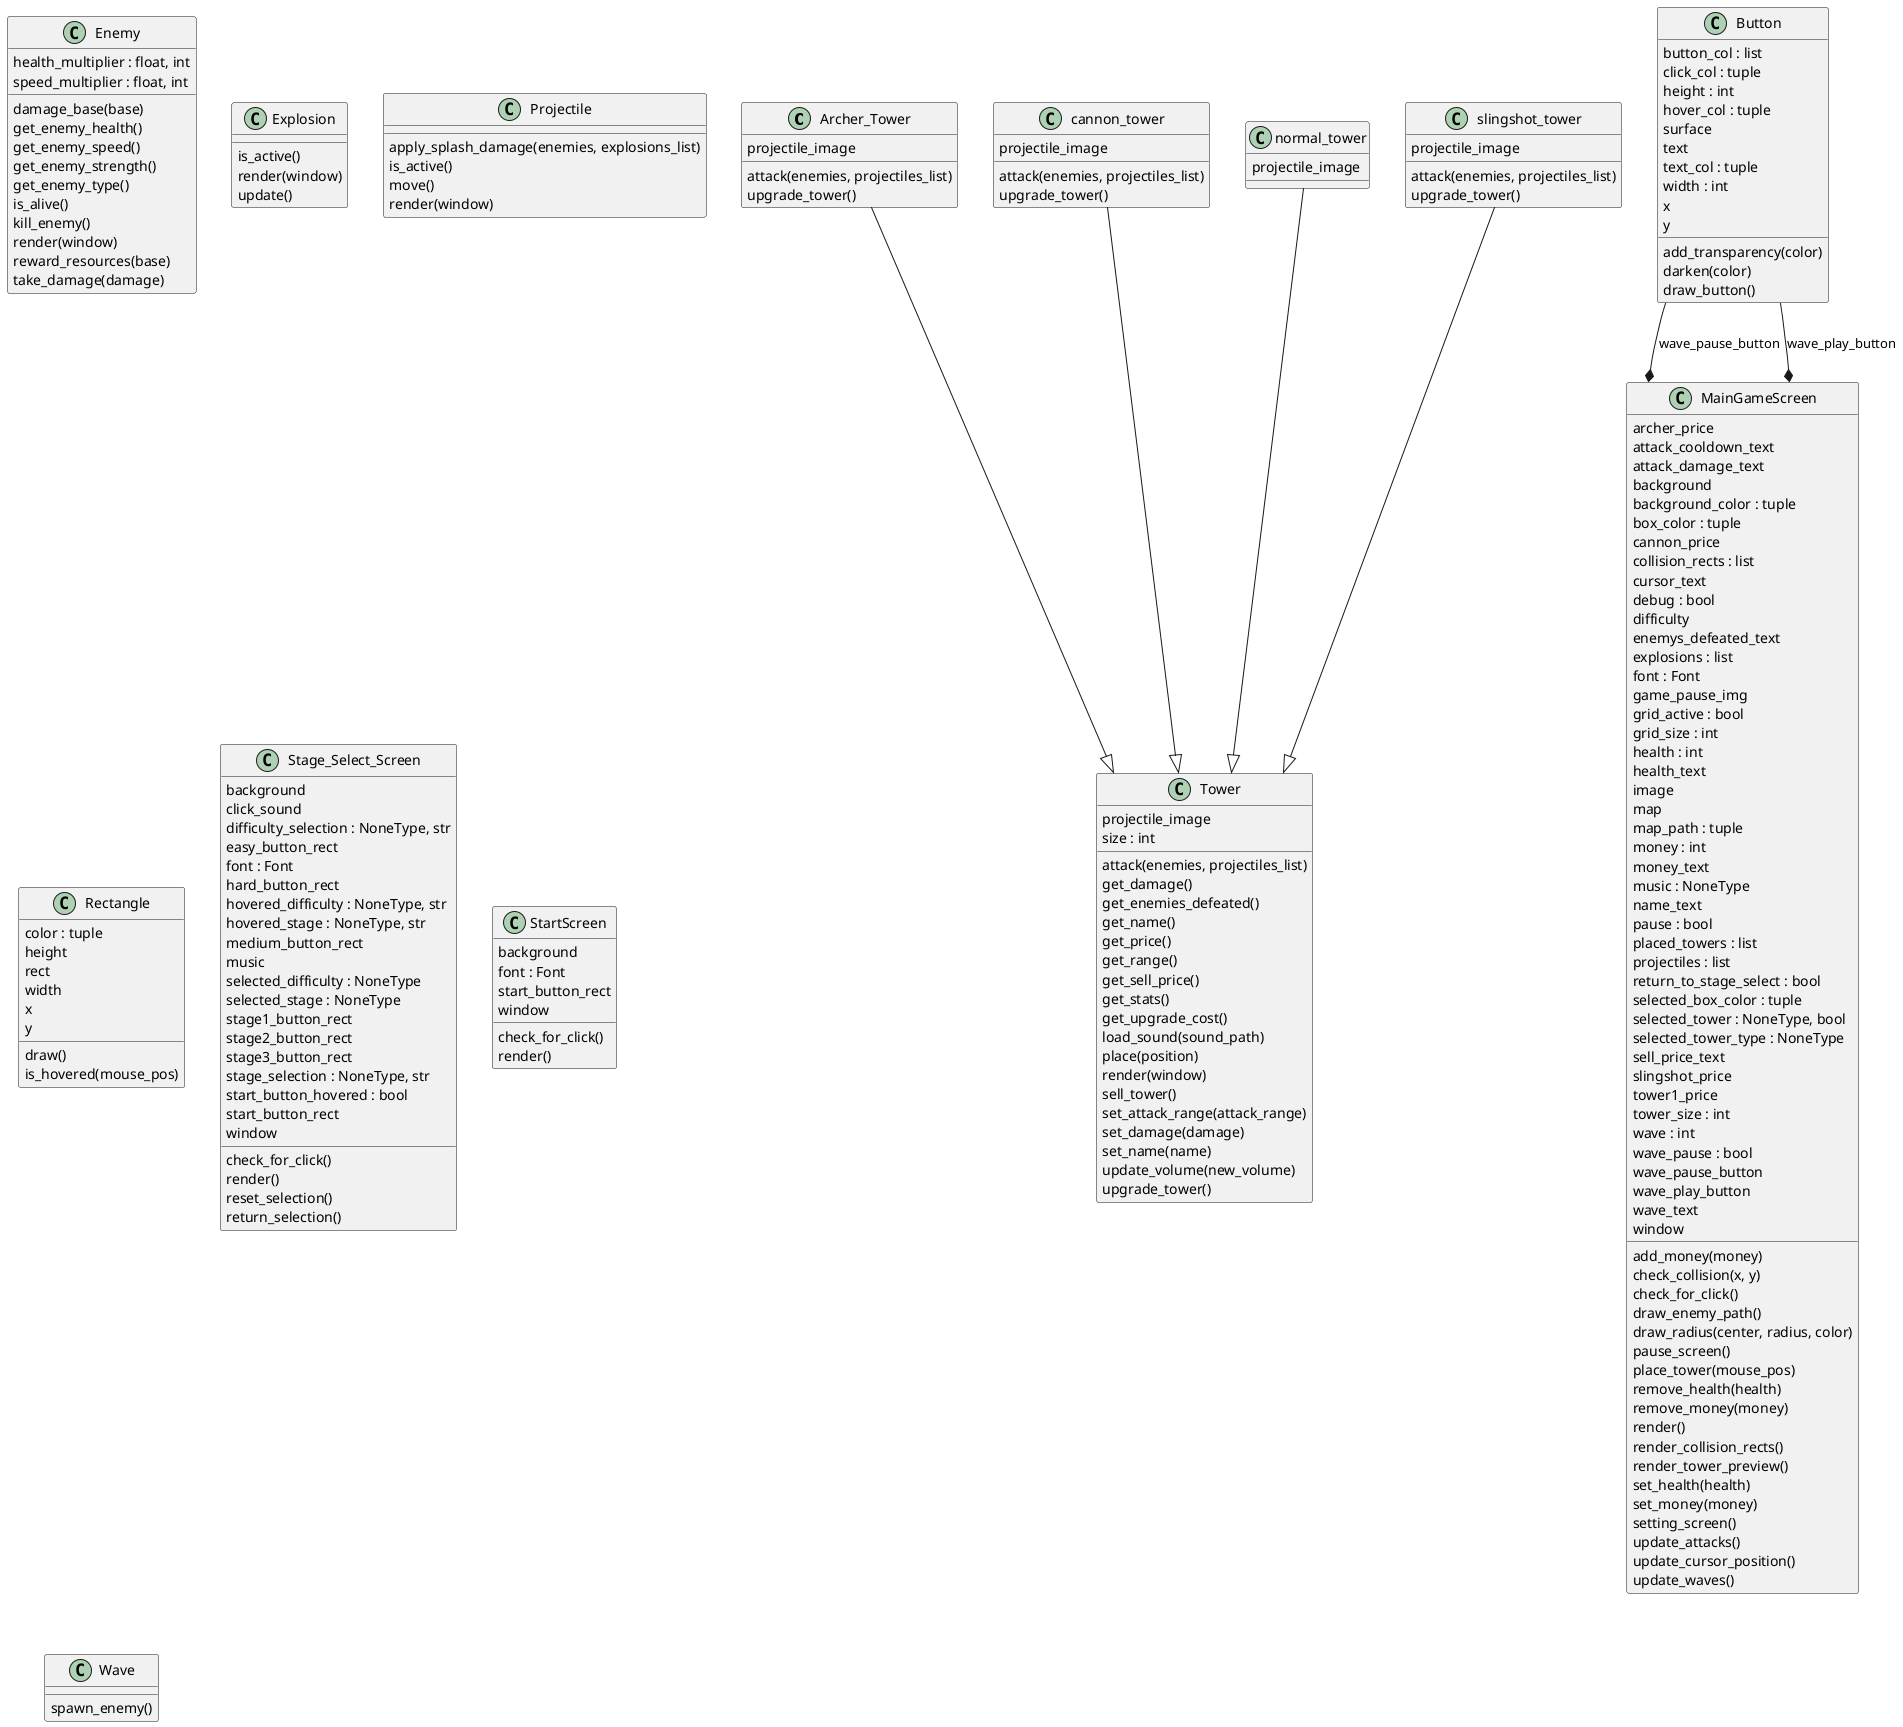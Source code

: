 @startuml classes
set namespaceSeparator none
class "Archer_Tower" as tower.Archer_Tower {
  projectile_image
  attack(enemies, projectiles_list)
  upgrade_tower()
}
class "Button" as text_button.Button {
  button_col : list
  click_col : tuple
  height : int
  hover_col : tuple
  surface
  text
  text_col : tuple
  width : int
  x
  y
  add_transparency(color)
  darken(color)
  draw_button()
}
class "Enemy" as enemy.Enemy {
  health_multiplier : float, int
  speed_multiplier : float, int
  damage_base(base)
  get_enemy_health()
  get_enemy_speed()
  get_enemy_strength()
  get_enemy_type()
  is_alive()
  kill_enemy()
  render(window)
  reward_resources(base)
  take_damage(damage)
}
class "Explosion" as projectile.Explosion {
  is_active()
  render(window)
  update()
}
class "MainGameScreen" as main.MainGameScreen {
  archer_price
  attack_cooldown_text
  attack_damage_text
  background
  background_color : tuple
  box_color : tuple
  cannon_price
  collision_rects : list
  cursor_text
  debug : bool
  difficulty
  enemys_defeated_text
  explosions : list
  font : Font
  game_pause_img
  grid_active : bool
  grid_size : int
  health : int
  health_text
  image
  map
  map_path : tuple
  money : int
  money_text
  music : NoneType
  name_text
  pause : bool
  placed_towers : list
  projectiles : list
  return_to_stage_select : bool
  selected_box_color : tuple
  selected_tower : NoneType, bool
  selected_tower_type : NoneType
  sell_price_text
  slingshot_price
  tower1_price
  tower_size : int
  wave : int
  wave_pause : bool
  wave_pause_button
  wave_play_button
  wave_text
  window
  add_money(money)
  check_collision(x, y)
  check_for_click()
  draw_enemy_path()
  draw_radius(center, radius, color)
  pause_screen()
  place_tower(mouse_pos)
  remove_health(health)
  remove_money(money)
  render()
  render_collision_rects()
  render_tower_preview()
  set_health(health)
  set_money(money)
  setting_screen()
  update_attacks()
  update_cursor_position()
  update_waves()
}
class "Projectile" as projectile.Projectile {
  apply_splash_damage(enemies, explosions_list)
  is_active()
  move()
  render(window)
}
class "Rectangle" as main.MainGameScreen.render.Rectangle {
  color : tuple
  height
  rect
  width
  x
  y
  draw()
  is_hovered(mouse_pos)
}
class "Stage_Select_Screen" as main.Stage_Select_Screen {
  background
  click_sound
  difficulty_selection : NoneType, str
  easy_button_rect
  font : Font
  hard_button_rect
  hovered_difficulty : NoneType, str
  hovered_stage : NoneType, str
  medium_button_rect
  music
  selected_difficulty : NoneType
  selected_stage : NoneType
  stage1_button_rect
  stage2_button_rect
  stage3_button_rect
  stage_selection : NoneType, str
  start_button_hovered : bool
  start_button_rect
  window
  check_for_click()
  render()
  reset_selection()
  return_selection()
}
class "StartScreen" as main.StartScreen {
  background
  font : Font
  start_button_rect
  window
  check_for_click()
  render()
}
class "Tower" as tower.Tower {
  projectile_image
  size : int
  attack(enemies, projectiles_list)
  get_damage()
  get_enemies_defeated()
  get_name()
  get_price()
  get_range()
  get_sell_price()
  get_stats()
  get_upgrade_cost()
  load_sound(sound_path)
  place(position)
  render(window)
  sell_tower()
  set_attack_range(attack_range)
  set_damage(damage)
  set_name(name)
  update_volume(new_volume)
  upgrade_tower()
}
class "Wave" as waves.Wave {
  spawn_enemy()
}
class "cannon_tower" as tower.cannon_tower {
  projectile_image
  attack(enemies, projectiles_list)
  upgrade_tower()
}
class "normal_tower" as tower.normal_tower {
  projectile_image
}
class "slingshot_tower" as tower.slingshot_tower {
  projectile_image
  attack(enemies, projectiles_list)
  upgrade_tower()
}
tower.Archer_Tower --|> tower.Tower
tower.cannon_tower --|> tower.Tower
tower.normal_tower --|> tower.Tower
tower.slingshot_tower --|> tower.Tower
text_button.Button --* main.MainGameScreen : wave_pause_button
text_button.Button --* main.MainGameScreen : wave_play_button
@enduml
